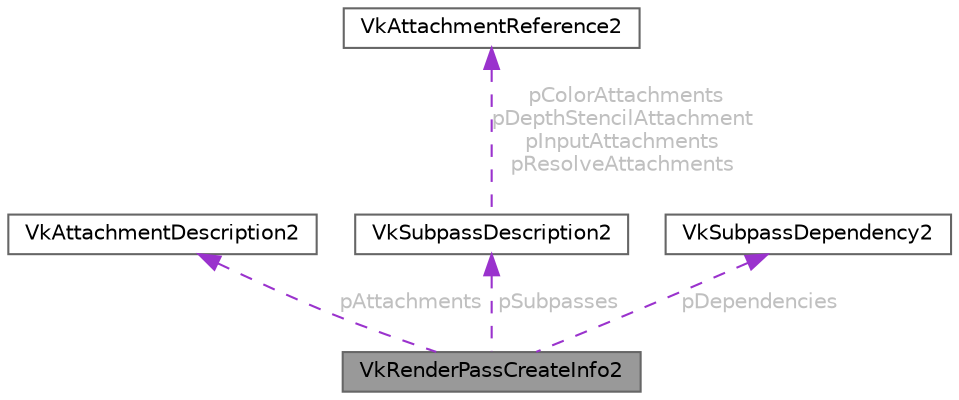 digraph "VkRenderPassCreateInfo2"
{
 // LATEX_PDF_SIZE
  bgcolor="transparent";
  edge [fontname=Helvetica,fontsize=10,labelfontname=Helvetica,labelfontsize=10];
  node [fontname=Helvetica,fontsize=10,shape=box,height=0.2,width=0.4];
  Node1 [id="Node000001",label="VkRenderPassCreateInfo2",height=0.2,width=0.4,color="gray40", fillcolor="grey60", style="filled", fontcolor="black",tooltip=" "];
  Node2 -> Node1 [id="edge1_Node000001_Node000002",dir="back",color="darkorchid3",style="dashed",tooltip=" ",label=" pAttachments",fontcolor="grey" ];
  Node2 [id="Node000002",label="VkAttachmentDescription2",height=0.2,width=0.4,color="gray40", fillcolor="white", style="filled",URL="$struct_vk_attachment_description2.html",tooltip=" "];
  Node3 -> Node1 [id="edge2_Node000001_Node000003",dir="back",color="darkorchid3",style="dashed",tooltip=" ",label=" pSubpasses",fontcolor="grey" ];
  Node3 [id="Node000003",label="VkSubpassDescription2",height=0.2,width=0.4,color="gray40", fillcolor="white", style="filled",URL="$struct_vk_subpass_description2.html",tooltip=" "];
  Node4 -> Node3 [id="edge3_Node000003_Node000004",dir="back",color="darkorchid3",style="dashed",tooltip=" ",label=" pColorAttachments\npDepthStencilAttachment\npInputAttachments\npResolveAttachments",fontcolor="grey" ];
  Node4 [id="Node000004",label="VkAttachmentReference2",height=0.2,width=0.4,color="gray40", fillcolor="white", style="filled",URL="$struct_vk_attachment_reference2.html",tooltip=" "];
  Node5 -> Node1 [id="edge4_Node000001_Node000005",dir="back",color="darkorchid3",style="dashed",tooltip=" ",label=" pDependencies",fontcolor="grey" ];
  Node5 [id="Node000005",label="VkSubpassDependency2",height=0.2,width=0.4,color="gray40", fillcolor="white", style="filled",URL="$struct_vk_subpass_dependency2.html",tooltip=" "];
}
